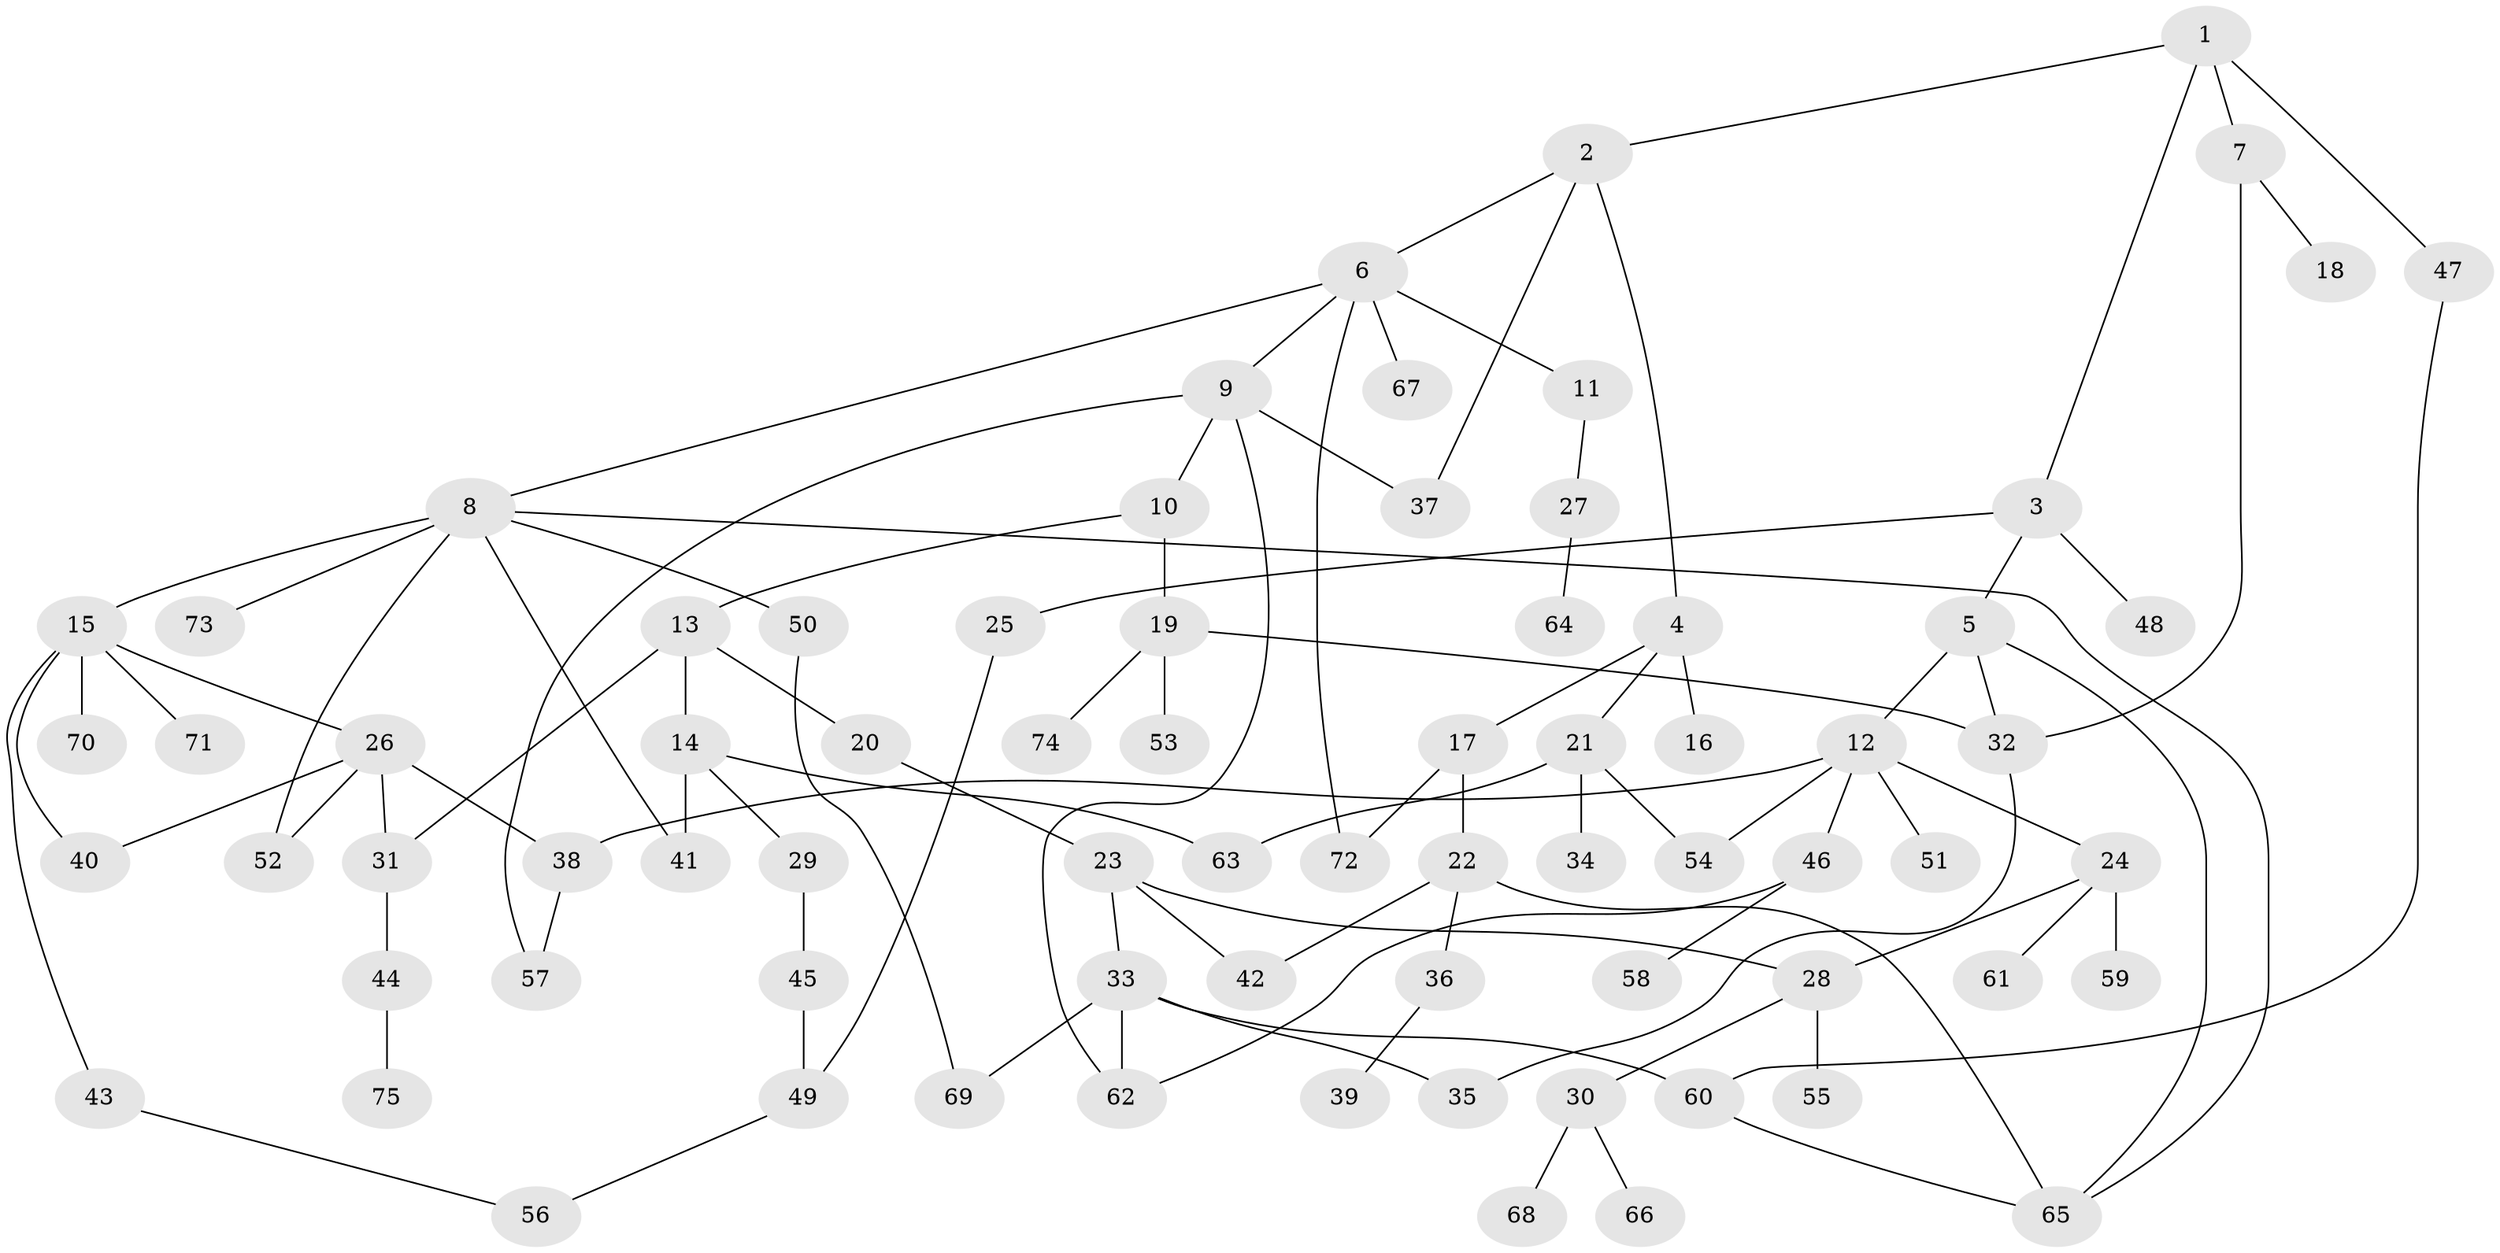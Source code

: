 // Generated by graph-tools (version 1.1) at 2025/13/03/09/25 04:13:24]
// undirected, 75 vertices, 98 edges
graph export_dot {
graph [start="1"]
  node [color=gray90,style=filled];
  1;
  2;
  3;
  4;
  5;
  6;
  7;
  8;
  9;
  10;
  11;
  12;
  13;
  14;
  15;
  16;
  17;
  18;
  19;
  20;
  21;
  22;
  23;
  24;
  25;
  26;
  27;
  28;
  29;
  30;
  31;
  32;
  33;
  34;
  35;
  36;
  37;
  38;
  39;
  40;
  41;
  42;
  43;
  44;
  45;
  46;
  47;
  48;
  49;
  50;
  51;
  52;
  53;
  54;
  55;
  56;
  57;
  58;
  59;
  60;
  61;
  62;
  63;
  64;
  65;
  66;
  67;
  68;
  69;
  70;
  71;
  72;
  73;
  74;
  75;
  1 -- 2;
  1 -- 3;
  1 -- 7;
  1 -- 47;
  2 -- 4;
  2 -- 6;
  2 -- 37;
  3 -- 5;
  3 -- 25;
  3 -- 48;
  4 -- 16;
  4 -- 17;
  4 -- 21;
  5 -- 12;
  5 -- 32;
  5 -- 65;
  6 -- 8;
  6 -- 9;
  6 -- 11;
  6 -- 67;
  6 -- 72;
  7 -- 18;
  7 -- 32;
  8 -- 15;
  8 -- 41;
  8 -- 50;
  8 -- 65;
  8 -- 73;
  8 -- 52;
  9 -- 10;
  9 -- 37;
  9 -- 57;
  9 -- 62;
  10 -- 13;
  10 -- 19;
  11 -- 27;
  12 -- 24;
  12 -- 46;
  12 -- 51;
  12 -- 38;
  12 -- 54;
  13 -- 14;
  13 -- 20;
  13 -- 31;
  14 -- 29;
  14 -- 63;
  14 -- 41;
  15 -- 26;
  15 -- 43;
  15 -- 70;
  15 -- 71;
  15 -- 40;
  17 -- 22;
  17 -- 72;
  19 -- 53;
  19 -- 74;
  19 -- 32;
  20 -- 23;
  21 -- 34;
  21 -- 54;
  21 -- 63;
  22 -- 36;
  22 -- 65;
  22 -- 42;
  23 -- 33;
  23 -- 42;
  23 -- 28;
  24 -- 28;
  24 -- 59;
  24 -- 61;
  25 -- 49;
  26 -- 38;
  26 -- 40;
  26 -- 52;
  26 -- 31;
  27 -- 64;
  28 -- 30;
  28 -- 55;
  29 -- 45;
  30 -- 66;
  30 -- 68;
  31 -- 44;
  32 -- 35;
  33 -- 60;
  33 -- 62;
  33 -- 35;
  33 -- 69;
  36 -- 39;
  38 -- 57;
  43 -- 56;
  44 -- 75;
  45 -- 49;
  46 -- 58;
  46 -- 62;
  47 -- 60;
  49 -- 56;
  50 -- 69;
  60 -- 65;
}
